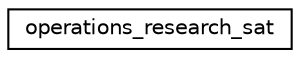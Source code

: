 digraph "Graphical Class Hierarchy"
{
 // LATEX_PDF_SIZE
  edge [fontname="Helvetica",fontsize="10",labelfontname="Helvetica",labelfontsize="10"];
  node [fontname="Helvetica",fontsize="10",shape=record];
  rankdir="LR";
  Node0 [label="operations_research_sat",height=0.2,width=0.4,color="black", fillcolor="white", style="filled",URL="$classGoogle_1_1OrTools_1_1Sat_1_1operations__research__sat.html",tooltip=" "];
}
